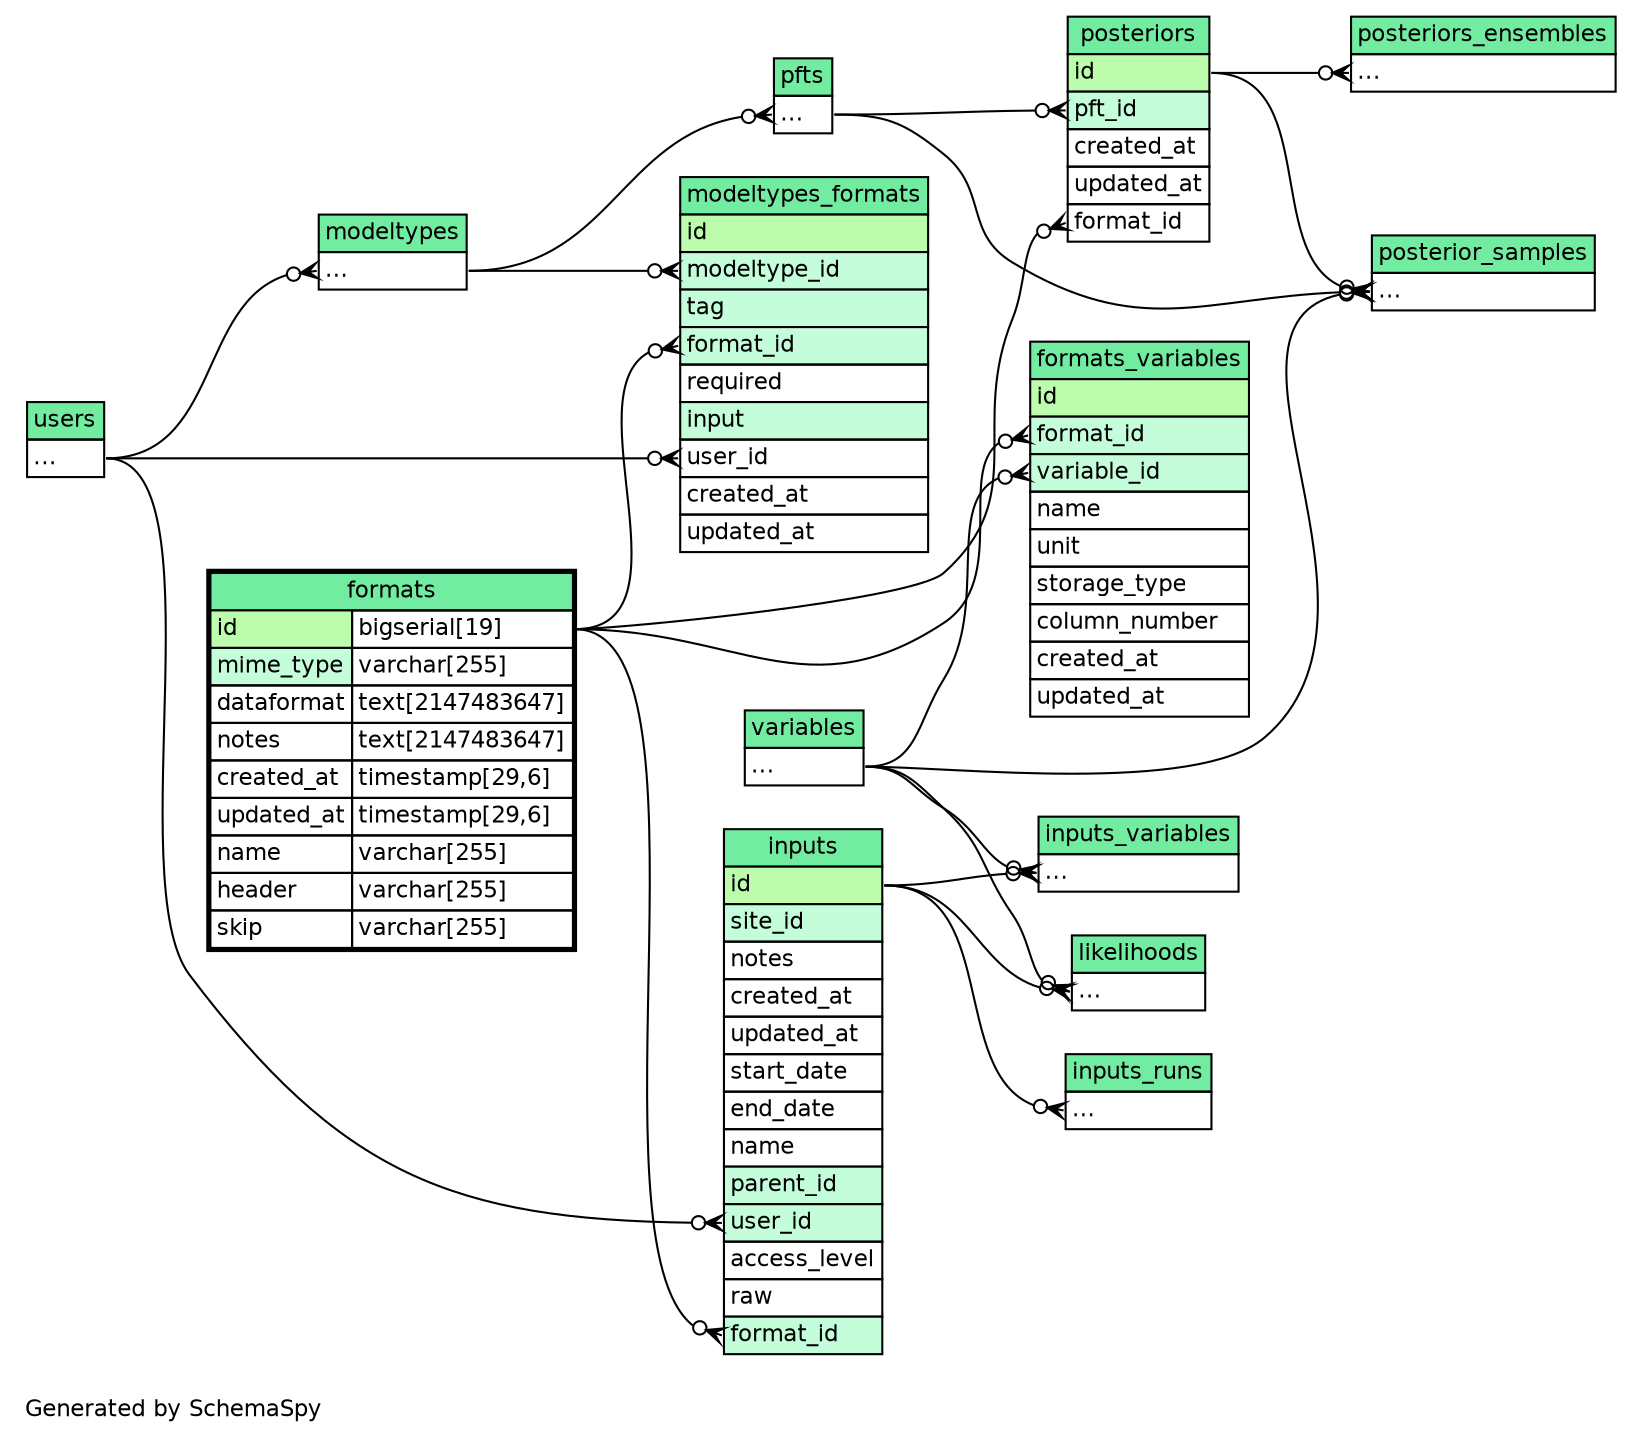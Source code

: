 // dot 2.36.0 on Mac OS X 10.10.1
// SchemaSpy rev Unknown
digraph "twoDegreesRelationshipsDiagram" {
  graph [
    rankdir="RL"
    bgcolor="#ffffff"
    label="\nGenerated by SchemaSpy"
    labeljust="l"
    nodesep="0.18"
    ranksep="0.46"
    fontname="Helvetica"
    fontsize="11"
  ];
  node [
    fontname="Helvetica"
    fontsize="11"
    shape="plaintext"
  ];
  edge [
    arrowsize="0.8"
  ];
  "formats_variables":"format_id":w -> "formats":"id.type":e [arrowhead=none dir=back arrowtail=crowodot];
  "formats_variables":"variable_id":w -> "variables":"elipses":e [arrowhead=none dir=back arrowtail=crowodot];
  "inputs":"format_id":w -> "formats":"id.type":e [arrowhead=none dir=back arrowtail=crowodot];
  "inputs":"user_id":w -> "users":"elipses":e [arrowhead=none dir=back arrowtail=crowodot];
  "inputs_runs":"elipses":w -> "inputs":"id":e [arrowhead=none dir=back arrowtail=crowodot];
  "inputs_variables":"elipses":w -> "inputs":"id":e [arrowhead=none dir=back arrowtail=crowodot];
  "inputs_variables":"elipses":w -> "variables":"elipses":e [arrowhead=none dir=back arrowtail=crowodot];
  "likelihoods":"elipses":w -> "inputs":"id":e [arrowhead=none dir=back arrowtail=crowodot];
  "likelihoods":"elipses":w -> "variables":"elipses":e [arrowhead=none dir=back arrowtail=crowodot];
  "modeltypes":"elipses":w -> "users":"elipses":e [arrowhead=none dir=back arrowtail=crowodot];
  "modeltypes_formats":"format_id":w -> "formats":"id.type":e [arrowhead=none dir=back arrowtail=crowodot];
  "modeltypes_formats":"modeltype_id":w -> "modeltypes":"elipses":e [arrowhead=none dir=back arrowtail=crowodot];
  "modeltypes_formats":"user_id":w -> "users":"elipses":e [arrowhead=none dir=back arrowtail=crowodot];
  "pfts":"elipses":w -> "modeltypes":"elipses":e [arrowhead=none dir=back arrowtail=crowodot];
  "posterior_samples":"elipses":w -> "pfts":"elipses":e [arrowhead=none dir=back arrowtail=crowodot];
  "posterior_samples":"elipses":w -> "posteriors":"id":e [arrowhead=none dir=back arrowtail=crowodot];
  "posterior_samples":"elipses":w -> "variables":"elipses":e [arrowhead=none dir=back arrowtail=crowodot];
  "posteriors":"format_id":w -> "formats":"id.type":e [arrowhead=none dir=back arrowtail=crowodot];
  "posteriors":"pft_id":w -> "pfts":"elipses":e [arrowhead=none dir=back arrowtail=crowodot];
  "posteriors_ensembles":"elipses":w -> "posteriors":"id":e [arrowhead=none dir=back arrowtail=crowodot];
  "formats" [
    label=<
    <TABLE BORDER="2" CELLBORDER="1" CELLSPACING="0" BGCOLOR="#FFFFFF">
      <TR><TD COLSPAN="4" BGCOLOR="#72ECA1" ALIGN="CENTER">formats</TD></TR>
      <TR><TD PORT="id" COLSPAN="3" BGCOLOR="#bcfdad !important" ALIGN="LEFT">id</TD><TD PORT="id.type" ALIGN="LEFT">bigserial[19]</TD></TR>
      <TR><TD PORT="mime_type" COLSPAN="3" BGCOLOR="#c4fdda !important" ALIGN="LEFT">mime_type</TD><TD PORT="mime_type.type" ALIGN="LEFT">varchar[255]</TD></TR>
      <TR><TD PORT="dataformat" COLSPAN="3" ALIGN="LEFT">dataformat</TD><TD PORT="dataformat.type" ALIGN="LEFT">text[2147483647]</TD></TR>
      <TR><TD PORT="notes" COLSPAN="3" ALIGN="LEFT">notes</TD><TD PORT="notes.type" ALIGN="LEFT">text[2147483647]</TD></TR>
      <TR><TD PORT="created_at" COLSPAN="3" ALIGN="LEFT">created_at</TD><TD PORT="created_at.type" ALIGN="LEFT">timestamp[29,6]</TD></TR>
      <TR><TD PORT="updated_at" COLSPAN="3" ALIGN="LEFT">updated_at</TD><TD PORT="updated_at.type" ALIGN="LEFT">timestamp[29,6]</TD></TR>
      <TR><TD PORT="name" COLSPAN="3" ALIGN="LEFT">name</TD><TD PORT="name.type" ALIGN="LEFT">varchar[255]</TD></TR>
      <TR><TD PORT="header" COLSPAN="3" ALIGN="LEFT">header</TD><TD PORT="header.type" ALIGN="LEFT">varchar[255]</TD></TR>
      <TR><TD PORT="skip" COLSPAN="3" ALIGN="LEFT">skip</TD><TD PORT="skip.type" ALIGN="LEFT">varchar[255]</TD></TR>
    </TABLE>>
    URL="formats.html"
    tooltip="formats"
  ];
  "formats_variables" [
    label=<
    <TABLE BORDER="0" CELLBORDER="1" CELLSPACING="0" BGCOLOR="#FFFFFF">
      <TR><TD COLSPAN="4" BGCOLOR="#72ECA1" ALIGN="CENTER">formats_variables</TD></TR>
      <TR><TD PORT="id" COLSPAN="4" BGCOLOR="#bcfdad !important" ALIGN="LEFT">id</TD></TR>
      <TR><TD PORT="format_id" COLSPAN="4" BGCOLOR="#c4fdda !important" ALIGN="LEFT">format_id</TD></TR>
      <TR><TD PORT="variable_id" COLSPAN="4" BGCOLOR="#c4fdda !important" ALIGN="LEFT">variable_id</TD></TR>
      <TR><TD PORT="name" COLSPAN="4" ALIGN="LEFT">name</TD></TR>
      <TR><TD PORT="unit" COLSPAN="4" ALIGN="LEFT">unit</TD></TR>
      <TR><TD PORT="storage_type" COLSPAN="4" ALIGN="LEFT">storage_type</TD></TR>
      <TR><TD PORT="column_number" COLSPAN="4" ALIGN="LEFT">column_number</TD></TR>
      <TR><TD PORT="created_at" COLSPAN="4" ALIGN="LEFT">created_at</TD></TR>
      <TR><TD PORT="updated_at" COLSPAN="4" ALIGN="LEFT">updated_at</TD></TR>
    </TABLE>>
    URL="formats_variables.html"
    tooltip="formats_variables"
  ];
  "inputs" [
    label=<
    <TABLE BORDER="0" CELLBORDER="1" CELLSPACING="0" BGCOLOR="#FFFFFF">
      <TR><TD COLSPAN="4" BGCOLOR="#72ECA1" ALIGN="CENTER">inputs</TD></TR>
      <TR><TD PORT="id" COLSPAN="4" BGCOLOR="#bcfdad !important" ALIGN="LEFT">id</TD></TR>
      <TR><TD PORT="site_id" COLSPAN="4" BGCOLOR="#c4fdda !important" ALIGN="LEFT">site_id</TD></TR>
      <TR><TD PORT="notes" COLSPAN="4" ALIGN="LEFT">notes</TD></TR>
      <TR><TD PORT="created_at" COLSPAN="4" ALIGN="LEFT">created_at</TD></TR>
      <TR><TD PORT="updated_at" COLSPAN="4" ALIGN="LEFT">updated_at</TD></TR>
      <TR><TD PORT="start_date" COLSPAN="4" ALIGN="LEFT">start_date</TD></TR>
      <TR><TD PORT="end_date" COLSPAN="4" ALIGN="LEFT">end_date</TD></TR>
      <TR><TD PORT="name" COLSPAN="4" ALIGN="LEFT">name</TD></TR>
      <TR><TD PORT="parent_id" COLSPAN="4" BGCOLOR="#c4fdda !important" ALIGN="LEFT">parent_id</TD></TR>
      <TR><TD PORT="user_id" COLSPAN="4" BGCOLOR="#c4fdda !important" ALIGN="LEFT">user_id</TD></TR>
      <TR><TD PORT="access_level" COLSPAN="4" ALIGN="LEFT">access_level</TD></TR>
      <TR><TD PORT="raw" COLSPAN="4" ALIGN="LEFT">raw</TD></TR>
      <TR><TD PORT="format_id" COLSPAN="4" BGCOLOR="#c4fdda !important" ALIGN="LEFT">format_id</TD></TR>
    </TABLE>>
    URL="inputs.html"
    tooltip="inputs"
  ];
  "inputs_runs" [
    label=<
    <TABLE BORDER="0" CELLBORDER="1" CELLSPACING="0" BGCOLOR="#FFFFFF">
      <TR><TD COLSPAN="4" BGCOLOR="#72ECA1" ALIGN="CENTER">inputs_runs</TD></TR>
      <TR><TD PORT="elipses" COLSPAN="4" ALIGN="LEFT">...</TD></TR>
    </TABLE>>
    URL="inputs_runs.html"
    tooltip="inputs_runs"
  ];
  "inputs_variables" [
    label=<
    <TABLE BORDER="0" CELLBORDER="1" CELLSPACING="0" BGCOLOR="#FFFFFF">
      <TR><TD COLSPAN="4" BGCOLOR="#72ECA1" ALIGN="CENTER">inputs_variables</TD></TR>
      <TR><TD PORT="elipses" COLSPAN="4" ALIGN="LEFT">...</TD></TR>
    </TABLE>>
    URL="inputs_variables.html"
    tooltip="inputs_variables"
  ];
  "likelihoods" [
    label=<
    <TABLE BORDER="0" CELLBORDER="1" CELLSPACING="0" BGCOLOR="#FFFFFF">
      <TR><TD COLSPAN="4" BGCOLOR="#72ECA1" ALIGN="CENTER">likelihoods</TD></TR>
      <TR><TD PORT="elipses" COLSPAN="4" ALIGN="LEFT">...</TD></TR>
    </TABLE>>
    URL="likelihoods.html"
    tooltip="likelihoods"
  ];
  "modeltypes" [
    label=<
    <TABLE BORDER="0" CELLBORDER="1" CELLSPACING="0" BGCOLOR="#FFFFFF">
      <TR><TD COLSPAN="4" BGCOLOR="#72ECA1" ALIGN="CENTER">modeltypes</TD></TR>
      <TR><TD PORT="elipses" COLSPAN="4" ALIGN="LEFT">...</TD></TR>
    </TABLE>>
    URL="modeltypes.html"
    tooltip="modeltypes"
  ];
  "modeltypes_formats" [
    label=<
    <TABLE BORDER="0" CELLBORDER="1" CELLSPACING="0" BGCOLOR="#FFFFFF">
      <TR><TD COLSPAN="4" BGCOLOR="#72ECA1" ALIGN="CENTER">modeltypes_formats</TD></TR>
      <TR><TD PORT="id" COLSPAN="4" BGCOLOR="#bcfdad !important" ALIGN="LEFT">id</TD></TR>
      <TR><TD PORT="modeltype_id" COLSPAN="4" BGCOLOR="#c4fdda !important" ALIGN="LEFT">modeltype_id</TD></TR>
      <TR><TD PORT="tag" COLSPAN="4" BGCOLOR="#c4fdda !important" ALIGN="LEFT">tag</TD></TR>
      <TR><TD PORT="format_id" COLSPAN="4" BGCOLOR="#c4fdda !important" ALIGN="LEFT">format_id</TD></TR>
      <TR><TD PORT="required" COLSPAN="4" ALIGN="LEFT">required</TD></TR>
      <TR><TD PORT="input" COLSPAN="4" BGCOLOR="#c4fdda !important" ALIGN="LEFT">input</TD></TR>
      <TR><TD PORT="user_id" COLSPAN="4" ALIGN="LEFT">user_id</TD></TR>
      <TR><TD PORT="created_at" COLSPAN="4" ALIGN="LEFT">created_at</TD></TR>
      <TR><TD PORT="updated_at" COLSPAN="4" ALIGN="LEFT">updated_at</TD></TR>
    </TABLE>>
    URL="modeltypes_formats.html"
    tooltip="modeltypes_formats"
  ];
  "pfts" [
    label=<
    <TABLE BORDER="0" CELLBORDER="1" CELLSPACING="0" BGCOLOR="#FFFFFF">
      <TR><TD COLSPAN="4" BGCOLOR="#72ECA1" ALIGN="CENTER">pfts</TD></TR>
      <TR><TD PORT="elipses" COLSPAN="4" ALIGN="LEFT">...</TD></TR>
    </TABLE>>
    URL="pfts.html"
    tooltip="pfts"
  ];
  "posterior_samples" [
    label=<
    <TABLE BORDER="0" CELLBORDER="1" CELLSPACING="0" BGCOLOR="#FFFFFF">
      <TR><TD COLSPAN="4" BGCOLOR="#72ECA1" ALIGN="CENTER">posterior_samples</TD></TR>
      <TR><TD PORT="elipses" COLSPAN="4" ALIGN="LEFT">...</TD></TR>
    </TABLE>>
    URL="posterior_samples.html"
    tooltip="posterior_samples"
  ];
  "posteriors" [
    label=<
    <TABLE BORDER="0" CELLBORDER="1" CELLSPACING="0" BGCOLOR="#FFFFFF">
      <TR><TD COLSPAN="4" BGCOLOR="#72ECA1" ALIGN="CENTER">posteriors</TD></TR>
      <TR><TD PORT="id" COLSPAN="4" BGCOLOR="#bcfdad !important" ALIGN="LEFT">id</TD></TR>
      <TR><TD PORT="pft_id" COLSPAN="4" BGCOLOR="#c4fdda !important" ALIGN="LEFT">pft_id</TD></TR>
      <TR><TD PORT="created_at" COLSPAN="4" ALIGN="LEFT">created_at</TD></TR>
      <TR><TD PORT="updated_at" COLSPAN="4" ALIGN="LEFT">updated_at</TD></TR>
      <TR><TD PORT="format_id" COLSPAN="4" ALIGN="LEFT">format_id</TD></TR>
    </TABLE>>
    URL="posteriors.html"
    tooltip="posteriors"
  ];
  "posteriors_ensembles" [
    label=<
    <TABLE BORDER="0" CELLBORDER="1" CELLSPACING="0" BGCOLOR="#FFFFFF">
      <TR><TD COLSPAN="4" BGCOLOR="#72ECA1" ALIGN="CENTER">posteriors_ensembles</TD></TR>
      <TR><TD PORT="elipses" COLSPAN="4" ALIGN="LEFT">...</TD></TR>
    </TABLE>>
    URL="posteriors_ensembles.html"
    tooltip="posteriors_ensembles"
  ];
  "users" [
    label=<
    <TABLE BORDER="0" CELLBORDER="1" CELLSPACING="0" BGCOLOR="#FFFFFF">
      <TR><TD COLSPAN="4" BGCOLOR="#72ECA1" ALIGN="CENTER">users</TD></TR>
      <TR><TD PORT="elipses" COLSPAN="4" ALIGN="LEFT">...</TD></TR>
    </TABLE>>
    URL="users.html"
    tooltip="users"
  ];
  "variables" [
    label=<
    <TABLE BORDER="0" CELLBORDER="1" CELLSPACING="0" BGCOLOR="#FFFFFF">
      <TR><TD COLSPAN="4" BGCOLOR="#72ECA1" ALIGN="CENTER">variables</TD></TR>
      <TR><TD PORT="elipses" COLSPAN="4" ALIGN="LEFT">...</TD></TR>
    </TABLE>>
    URL="variables.html"
    tooltip="variables"
  ];
}
